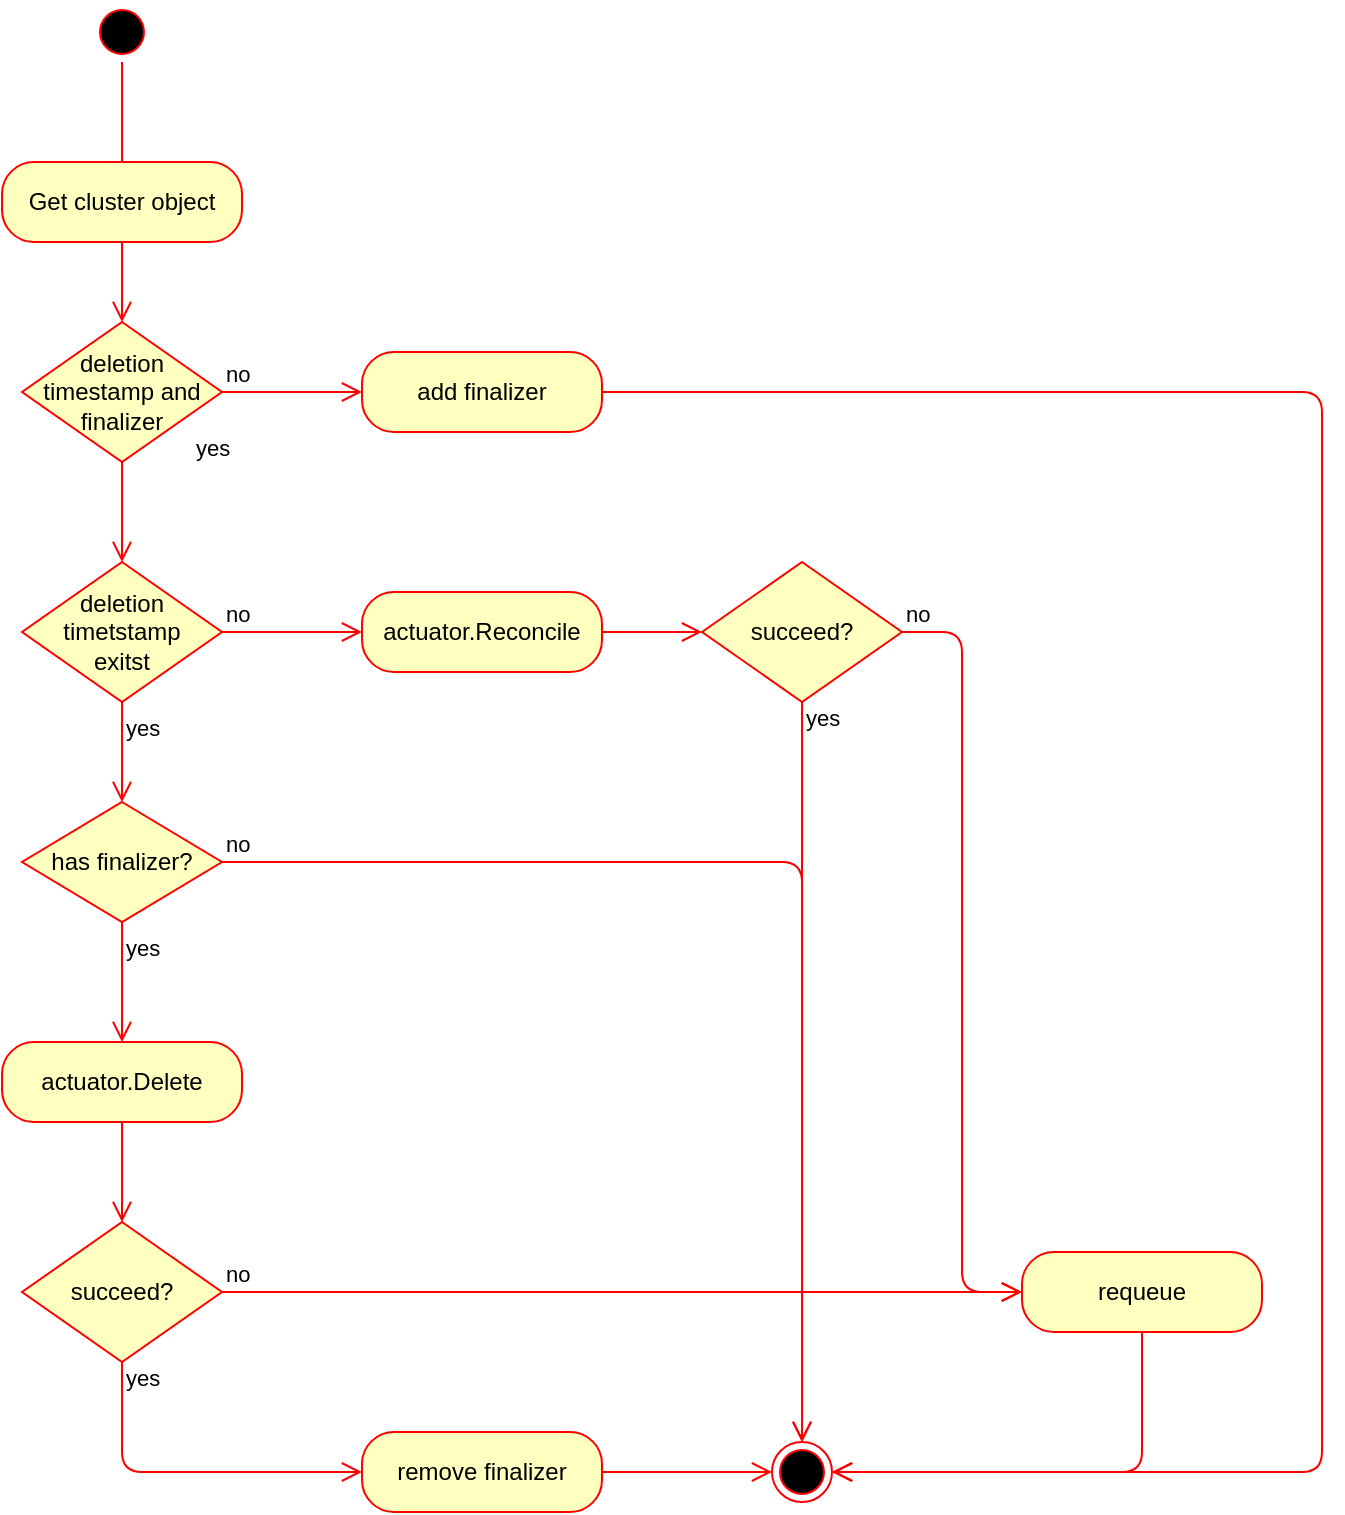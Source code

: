<mxfile version="10.5.5" type="google"><diagram id="FLuPqfbAsy6UsPQBWbe2" name="Page-1"><mxGraphModel dx="1198" dy="1084" grid="1" gridSize="10" guides="1" tooltips="1" connect="1" arrows="1" fold="1" page="1" pageScale="1" pageWidth="850" pageHeight="1100" math="0" shadow="0"><root><mxCell id="0"/><mxCell id="1" parent="0"/><mxCell id="n0b3V-AFliMqRyXuzNng-15" value="" style="ellipse;html=1;shape=startState;fillColor=#000000;strokeColor=#ff0000;" parent="1" vertex="1"><mxGeometry x="105" y="40" width="30" height="30" as="geometry"/></mxCell><mxCell id="n0b3V-AFliMqRyXuzNng-16" value="" style="edgeStyle=orthogonalEdgeStyle;html=1;verticalAlign=bottom;endArrow=open;endSize=8;strokeColor=#ff0000;" parent="1" source="n0b3V-AFliMqRyXuzNng-15" edge="1"><mxGeometry relative="1" as="geometry"><mxPoint x="120" y="160" as="targetPoint"/></mxGeometry></mxCell><mxCell id="n0b3V-AFliMqRyXuzNng-17" value="Get cluster object" style="rounded=1;whiteSpace=wrap;html=1;arcSize=40;fontColor=#000000;fillColor=#ffffc0;strokeColor=#ff0000;" parent="1" vertex="1"><mxGeometry x="60" y="120" width="120" height="40" as="geometry"/></mxCell><mxCell id="n0b3V-AFliMqRyXuzNng-18" value="" style="edgeStyle=orthogonalEdgeStyle;html=1;verticalAlign=bottom;endArrow=open;endSize=8;strokeColor=#ff0000;entryX=0.5;entryY=0;entryDx=0;entryDy=0;" parent="1" source="n0b3V-AFliMqRyXuzNng-17" target="n0b3V-AFliMqRyXuzNng-19" edge="1"><mxGeometry relative="1" as="geometry"><mxPoint x="120" y="240" as="targetPoint"/></mxGeometry></mxCell><mxCell id="n0b3V-AFliMqRyXuzNng-19" value="deletion&lt;br&gt;timestamp and&lt;br&gt;finalizer&lt;br&gt;" style="rhombus;whiteSpace=wrap;html=1;fillColor=#ffffc0;strokeColor=#ff0000;" parent="1" vertex="1"><mxGeometry x="70" y="200" width="100" height="70" as="geometry"/></mxCell><mxCell id="n0b3V-AFliMqRyXuzNng-20" value="no" style="edgeStyle=orthogonalEdgeStyle;html=1;align=left;verticalAlign=bottom;endArrow=open;endSize=8;strokeColor=#ff0000;entryX=0;entryY=0.5;entryDx=0;entryDy=0;" parent="1" source="n0b3V-AFliMqRyXuzNng-19" target="n0b3V-AFliMqRyXuzNng-22" edge="1"><mxGeometry x="-1" relative="1" as="geometry"><mxPoint x="240" y="235" as="targetPoint"/></mxGeometry></mxCell><mxCell id="n0b3V-AFliMqRyXuzNng-21" value="yes" style="edgeStyle=orthogonalEdgeStyle;html=1;align=left;verticalAlign=top;endArrow=open;endSize=8;strokeColor=#ff0000;entryX=0.5;entryY=0;entryDx=0;entryDy=0;" parent="1" source="n0b3V-AFliMqRyXuzNng-19" target="n0b3V-AFliMqRyXuzNng-25" edge="1"><mxGeometry x="-1" y="40" relative="1" as="geometry"><mxPoint x="120" y="340" as="targetPoint"/><mxPoint x="-5" y="-20" as="offset"/></mxGeometry></mxCell><mxCell id="n0b3V-AFliMqRyXuzNng-22" value="add finalizer" style="rounded=1;whiteSpace=wrap;html=1;arcSize=40;fontColor=#000000;fillColor=#ffffc0;strokeColor=#ff0000;" parent="1" vertex="1"><mxGeometry x="240" y="215" width="120" height="40" as="geometry"/></mxCell><mxCell id="n0b3V-AFliMqRyXuzNng-23" value="" style="edgeStyle=orthogonalEdgeStyle;html=1;verticalAlign=bottom;endArrow=open;endSize=8;strokeColor=#ff0000;entryX=1;entryY=0.5;entryDx=0;entryDy=0;" parent="1" source="n0b3V-AFliMqRyXuzNng-22" target="n0b3V-AFliMqRyXuzNng-54" edge="1"><mxGeometry relative="1" as="geometry"><mxPoint x="300" y="310" as="targetPoint"/><Array as="points"><mxPoint x="720" y="235"/><mxPoint x="720" y="775"/></Array></mxGeometry></mxCell><mxCell id="n0b3V-AFliMqRyXuzNng-25" value="deletion timetstamp&lt;br&gt;exitst" style="rhombus;whiteSpace=wrap;html=1;fillColor=#ffffc0;strokeColor=#ff0000;" parent="1" vertex="1"><mxGeometry x="70" y="320" width="100" height="70" as="geometry"/></mxCell><mxCell id="n0b3V-AFliMqRyXuzNng-26" value="no" style="edgeStyle=orthogonalEdgeStyle;html=1;align=left;verticalAlign=bottom;endArrow=open;endSize=8;strokeColor=#ff0000;entryX=0;entryY=0.5;entryDx=0;entryDy=0;" parent="1" source="n0b3V-AFliMqRyXuzNng-25" target="n0b3V-AFliMqRyXuzNng-30" edge="1"><mxGeometry x="-1" relative="1" as="geometry"><mxPoint x="230" y="355" as="targetPoint"/></mxGeometry></mxCell><mxCell id="n0b3V-AFliMqRyXuzNng-27" value="yes" style="edgeStyle=orthogonalEdgeStyle;html=1;align=left;verticalAlign=top;endArrow=open;endSize=8;strokeColor=#ff0000;entryX=0.5;entryY=0;entryDx=0;entryDy=0;" parent="1" source="n0b3V-AFliMqRyXuzNng-25" target="n0b3V-AFliMqRyXuzNng-44" edge="1"><mxGeometry x="-1" relative="1" as="geometry"><mxPoint x="120" y="460" as="targetPoint"/></mxGeometry></mxCell><mxCell id="n0b3V-AFliMqRyXuzNng-28" value="actuator.Delete" style="rounded=1;whiteSpace=wrap;html=1;arcSize=40;fontColor=#000000;fillColor=#ffffc0;strokeColor=#ff0000;" parent="1" vertex="1"><mxGeometry x="60" y="560" width="120" height="40" as="geometry"/></mxCell><mxCell id="n0b3V-AFliMqRyXuzNng-29" value="" style="edgeStyle=orthogonalEdgeStyle;html=1;verticalAlign=bottom;endArrow=open;endSize=8;strokeColor=#ff0000;entryX=0.5;entryY=0;entryDx=0;entryDy=0;" parent="1" source="n0b3V-AFliMqRyXuzNng-28" target="n0b3V-AFliMqRyXuzNng-47" edge="1"><mxGeometry relative="1" as="geometry"><mxPoint x="120" y="655" as="targetPoint"/></mxGeometry></mxCell><mxCell id="n0b3V-AFliMqRyXuzNng-30" value="actuator.Reconcile" style="rounded=1;whiteSpace=wrap;html=1;arcSize=40;fontColor=#000000;fillColor=#ffffc0;strokeColor=#ff0000;" parent="1" vertex="1"><mxGeometry x="240" y="335" width="120" height="40" as="geometry"/></mxCell><mxCell id="n0b3V-AFliMqRyXuzNng-31" value="" style="edgeStyle=orthogonalEdgeStyle;html=1;verticalAlign=bottom;endArrow=open;endSize=8;strokeColor=#ff0000;entryX=0;entryY=0.5;entryDx=0;entryDy=0;" parent="1" source="n0b3V-AFliMqRyXuzNng-30" target="n0b3V-AFliMqRyXuzNng-39" edge="1"><mxGeometry relative="1" as="geometry"><mxPoint x="300" y="430" as="targetPoint"/></mxGeometry></mxCell><mxCell id="n0b3V-AFliMqRyXuzNng-39" value="succeed?" style="rhombus;whiteSpace=wrap;html=1;fillColor=#ffffc0;strokeColor=#ff0000;" parent="1" vertex="1"><mxGeometry x="410" y="320" width="100" height="70" as="geometry"/></mxCell><mxCell id="n0b3V-AFliMqRyXuzNng-40" value="no" style="edgeStyle=orthogonalEdgeStyle;html=1;align=left;verticalAlign=bottom;endArrow=open;endSize=8;strokeColor=#ff0000;entryX=0;entryY=0.5;entryDx=0;entryDy=0;" parent="1" source="n0b3V-AFliMqRyXuzNng-39" target="n0b3V-AFliMqRyXuzNng-42" edge="1"><mxGeometry x="-1" relative="1" as="geometry"><mxPoint x="570" y="355" as="targetPoint"/></mxGeometry></mxCell><mxCell id="n0b3V-AFliMqRyXuzNng-41" value="yes" style="edgeStyle=orthogonalEdgeStyle;html=1;align=left;verticalAlign=top;endArrow=open;endSize=8;strokeColor=#ff0000;entryX=0.5;entryY=0;entryDx=0;entryDy=0;" parent="1" source="n0b3V-AFliMqRyXuzNng-39" target="n0b3V-AFliMqRyXuzNng-54" edge="1"><mxGeometry x="-1" y="-5" relative="1" as="geometry"><mxPoint x="460" y="420" as="targetPoint"/><mxPoint x="5" y="-5" as="offset"/></mxGeometry></mxCell><mxCell id="n0b3V-AFliMqRyXuzNng-42" value="requeue" style="rounded=1;whiteSpace=wrap;html=1;arcSize=40;fontColor=#000000;fillColor=#ffffc0;strokeColor=#ff0000;" parent="1" vertex="1"><mxGeometry x="570" y="665" width="120" height="40" as="geometry"/></mxCell><mxCell id="n0b3V-AFliMqRyXuzNng-43" value="" style="edgeStyle=orthogonalEdgeStyle;html=1;verticalAlign=bottom;endArrow=open;endSize=8;strokeColor=#ff0000;entryX=1;entryY=0.5;entryDx=0;entryDy=0;" parent="1" source="n0b3V-AFliMqRyXuzNng-42" target="n0b3V-AFliMqRyXuzNng-54" edge="1"><mxGeometry relative="1" as="geometry"><mxPoint x="630" y="435" as="targetPoint"/><Array as="points"><mxPoint x="630" y="775"/></Array></mxGeometry></mxCell><mxCell id="n0b3V-AFliMqRyXuzNng-44" value="has finalizer?" style="rhombus;whiteSpace=wrap;html=1;fillColor=#ffffc0;strokeColor=#ff0000;" parent="1" vertex="1"><mxGeometry x="70" y="440" width="100" height="60" as="geometry"/></mxCell><mxCell id="n0b3V-AFliMqRyXuzNng-45" value="no" style="edgeStyle=orthogonalEdgeStyle;html=1;align=left;verticalAlign=bottom;endArrow=open;endSize=8;strokeColor=#ff0000;entryX=0.5;entryY=0;entryDx=0;entryDy=0;" parent="1" source="n0b3V-AFliMqRyXuzNng-44" target="n0b3V-AFliMqRyXuzNng-54" edge="1"><mxGeometry x="-1" relative="1" as="geometry"><mxPoint x="240" y="470" as="targetPoint"/></mxGeometry></mxCell><mxCell id="n0b3V-AFliMqRyXuzNng-46" value="yes" style="edgeStyle=orthogonalEdgeStyle;html=1;align=left;verticalAlign=top;endArrow=open;endSize=8;strokeColor=#ff0000;entryX=0.5;entryY=0;entryDx=0;entryDy=0;" parent="1" source="n0b3V-AFliMqRyXuzNng-44" target="n0b3V-AFliMqRyXuzNng-28" edge="1"><mxGeometry x="-1" relative="1" as="geometry"><mxPoint x="120" y="540" as="targetPoint"/></mxGeometry></mxCell><mxCell id="n0b3V-AFliMqRyXuzNng-47" value="succeed?" style="rhombus;whiteSpace=wrap;html=1;fillColor=#ffffc0;strokeColor=#ff0000;" parent="1" vertex="1"><mxGeometry x="70" y="650" width="100" height="70" as="geometry"/></mxCell><mxCell id="n0b3V-AFliMqRyXuzNng-48" value="no" style="edgeStyle=orthogonalEdgeStyle;html=1;align=left;verticalAlign=bottom;endArrow=open;endSize=8;strokeColor=#ff0000;entryX=0;entryY=0.5;entryDx=0;entryDy=0;" parent="1" source="n0b3V-AFliMqRyXuzNng-47" target="n0b3V-AFliMqRyXuzNng-42" edge="1"><mxGeometry x="-1" relative="1" as="geometry"><mxPoint x="220" y="685" as="targetPoint"/><Array as="points"><mxPoint x="530" y="685"/><mxPoint x="530" y="685"/></Array></mxGeometry></mxCell><mxCell id="n0b3V-AFliMqRyXuzNng-49" value="yes" style="edgeStyle=orthogonalEdgeStyle;html=1;align=left;verticalAlign=top;endArrow=open;endSize=8;strokeColor=#ff0000;entryX=0;entryY=0.5;entryDx=0;entryDy=0;" parent="1" source="n0b3V-AFliMqRyXuzNng-47" target="n0b3V-AFliMqRyXuzNng-51" edge="1"><mxGeometry x="-1" y="-5" relative="1" as="geometry"><mxPoint x="220" y="780" as="targetPoint"/><mxPoint x="5" y="-5" as="offset"/><Array as="points"><mxPoint x="120" y="775"/></Array></mxGeometry></mxCell><mxCell id="n0b3V-AFliMqRyXuzNng-51" value="remove finalizer" style="rounded=1;whiteSpace=wrap;html=1;arcSize=40;fontColor=#000000;fillColor=#ffffc0;strokeColor=#ff0000;" parent="1" vertex="1"><mxGeometry x="240" y="755" width="120" height="40" as="geometry"/></mxCell><mxCell id="n0b3V-AFliMqRyXuzNng-52" value="" style="edgeStyle=orthogonalEdgeStyle;html=1;verticalAlign=bottom;endArrow=open;endSize=8;strokeColor=#ff0000;entryX=0;entryY=0.5;entryDx=0;entryDy=0;" parent="1" source="n0b3V-AFliMqRyXuzNng-51" target="n0b3V-AFliMqRyXuzNng-54" edge="1"><mxGeometry relative="1" as="geometry"><mxPoint x="300" y="760" as="targetPoint"/></mxGeometry></mxCell><mxCell id="n0b3V-AFliMqRyXuzNng-54" value="" style="ellipse;html=1;shape=endState;fillColor=#000000;strokeColor=#ff0000;" parent="1" vertex="1"><mxGeometry x="445" y="760" width="30" height="30" as="geometry"/></mxCell></root></mxGraphModel></diagram></mxfile>